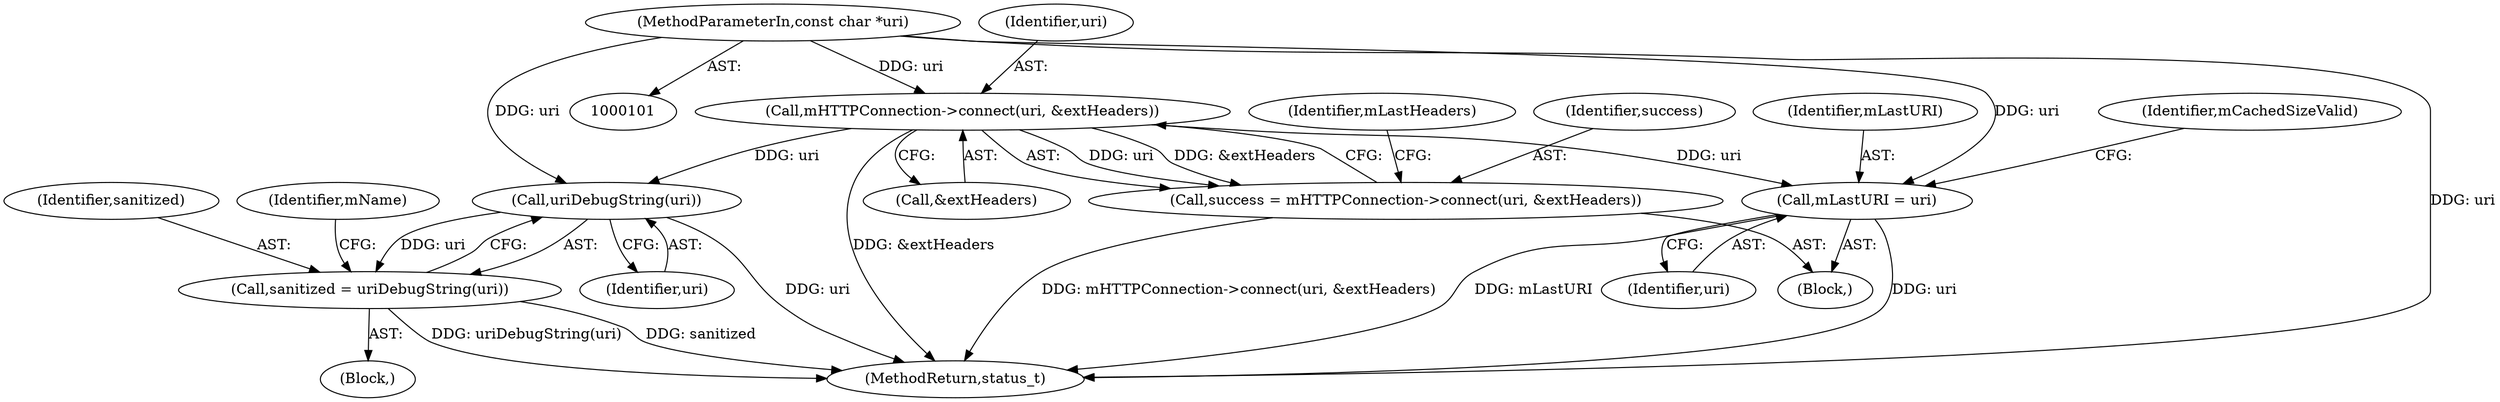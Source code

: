 digraph "0_Android_3b1c9f692c4d4b7a683c2b358fc89e831a641b88@pointer" {
"1000102" [label="(MethodParameterIn,const char *uri)"];
"1000138" [label="(Call,mHTTPConnection->connect(uri, &extHeaders))"];
"1000136" [label="(Call,success = mHTTPConnection->connect(uri, &extHeaders))"];
"1000145" [label="(Call,mLastURI = uri)"];
"1000157" [label="(Call,uriDebugString(uri))"];
"1000155" [label="(Call,sanitized = uriDebugString(uri))"];
"1000143" [label="(Identifier,mLastHeaders)"];
"1000102" [label="(MethodParameterIn,const char *uri)"];
"1000157" [label="(Call,uriDebugString(uri))"];
"1000139" [label="(Identifier,uri)"];
"1000137" [label="(Identifier,success)"];
"1000156" [label="(Identifier,sanitized)"];
"1000140" [label="(Call,&extHeaders)"];
"1000149" [label="(Identifier,mCachedSizeValid)"];
"1000138" [label="(Call,mHTTPConnection->connect(uri, &extHeaders))"];
"1000145" [label="(Call,mLastURI = uri)"];
"1000147" [label="(Identifier,uri)"];
"1000158" [label="(Identifier,uri)"];
"1000136" [label="(Call,success = mHTTPConnection->connect(uri, &extHeaders))"];
"1000105" [label="(Block,)"];
"1000153" [label="(Block,)"];
"1000155" [label="(Call,sanitized = uriDebugString(uri))"];
"1000146" [label="(Identifier,mLastURI)"];
"1000160" [label="(Identifier,mName)"];
"1000169" [label="(MethodReturn,status_t)"];
"1000102" -> "1000101"  [label="AST: "];
"1000102" -> "1000169"  [label="DDG: uri"];
"1000102" -> "1000138"  [label="DDG: uri"];
"1000102" -> "1000145"  [label="DDG: uri"];
"1000102" -> "1000157"  [label="DDG: uri"];
"1000138" -> "1000136"  [label="AST: "];
"1000138" -> "1000140"  [label="CFG: "];
"1000139" -> "1000138"  [label="AST: "];
"1000140" -> "1000138"  [label="AST: "];
"1000136" -> "1000138"  [label="CFG: "];
"1000138" -> "1000169"  [label="DDG: &extHeaders"];
"1000138" -> "1000136"  [label="DDG: uri"];
"1000138" -> "1000136"  [label="DDG: &extHeaders"];
"1000138" -> "1000145"  [label="DDG: uri"];
"1000138" -> "1000157"  [label="DDG: uri"];
"1000136" -> "1000105"  [label="AST: "];
"1000137" -> "1000136"  [label="AST: "];
"1000143" -> "1000136"  [label="CFG: "];
"1000136" -> "1000169"  [label="DDG: mHTTPConnection->connect(uri, &extHeaders)"];
"1000145" -> "1000105"  [label="AST: "];
"1000145" -> "1000147"  [label="CFG: "];
"1000146" -> "1000145"  [label="AST: "];
"1000147" -> "1000145"  [label="AST: "];
"1000149" -> "1000145"  [label="CFG: "];
"1000145" -> "1000169"  [label="DDG: mLastURI"];
"1000145" -> "1000169"  [label="DDG: uri"];
"1000157" -> "1000155"  [label="AST: "];
"1000157" -> "1000158"  [label="CFG: "];
"1000158" -> "1000157"  [label="AST: "];
"1000155" -> "1000157"  [label="CFG: "];
"1000157" -> "1000169"  [label="DDG: uri"];
"1000157" -> "1000155"  [label="DDG: uri"];
"1000155" -> "1000153"  [label="AST: "];
"1000156" -> "1000155"  [label="AST: "];
"1000160" -> "1000155"  [label="CFG: "];
"1000155" -> "1000169"  [label="DDG: uriDebugString(uri)"];
"1000155" -> "1000169"  [label="DDG: sanitized"];
}
